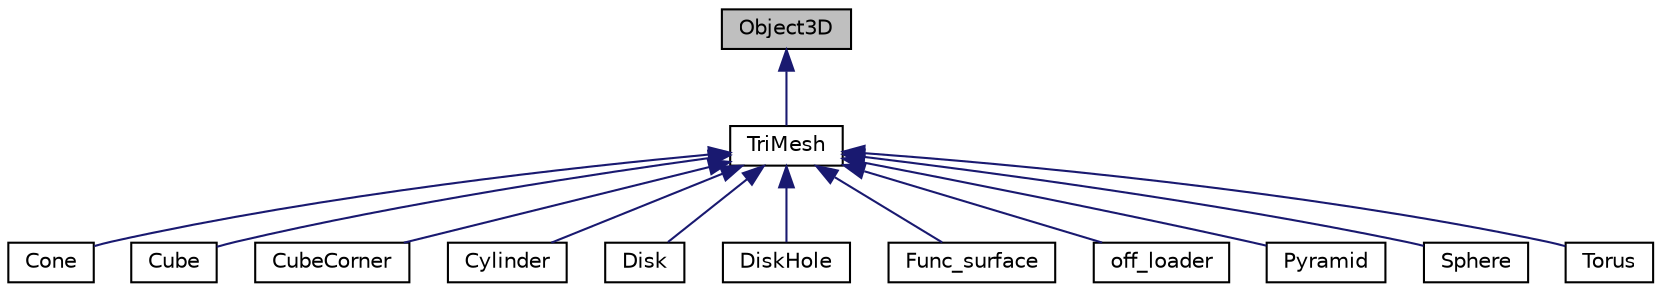 digraph "Object3D"
{
  edge [fontname="Helvetica",fontsize="10",labelfontname="Helvetica",labelfontsize="10"];
  node [fontname="Helvetica",fontsize="10",shape=record];
  Node1 [label="Object3D",height=0.2,width=0.4,color="black", fillcolor="grey75", style="filled", fontcolor="black"];
  Node1 -> Node2 [dir="back",color="midnightblue",fontsize="10",style="solid",fontname="Helvetica"];
  Node2 [label="TriMesh",height=0.2,width=0.4,color="black", fillcolor="white", style="filled",URL="$classTriMesh.html"];
  Node2 -> Node3 [dir="back",color="midnightblue",fontsize="10",style="solid",fontname="Helvetica"];
  Node3 [label="Cone",height=0.2,width=0.4,color="black", fillcolor="white", style="filled",URL="$classCone.html"];
  Node2 -> Node4 [dir="back",color="midnightblue",fontsize="10",style="solid",fontname="Helvetica"];
  Node4 [label="Cube",height=0.2,width=0.4,color="black", fillcolor="white", style="filled",URL="$classCube.html"];
  Node2 -> Node5 [dir="back",color="midnightblue",fontsize="10",style="solid",fontname="Helvetica"];
  Node5 [label="CubeCorner",height=0.2,width=0.4,color="black", fillcolor="white", style="filled",URL="$classCubeCorner.html"];
  Node2 -> Node6 [dir="back",color="midnightblue",fontsize="10",style="solid",fontname="Helvetica"];
  Node6 [label="Cylinder",height=0.2,width=0.4,color="black", fillcolor="white", style="filled",URL="$classCylinder.html"];
  Node2 -> Node7 [dir="back",color="midnightblue",fontsize="10",style="solid",fontname="Helvetica"];
  Node7 [label="Disk",height=0.2,width=0.4,color="black", fillcolor="white", style="filled",URL="$classDisk.html"];
  Node2 -> Node8 [dir="back",color="midnightblue",fontsize="10",style="solid",fontname="Helvetica"];
  Node8 [label="DiskHole",height=0.2,width=0.4,color="black", fillcolor="white", style="filled",URL="$classDiskHole.html"];
  Node2 -> Node9 [dir="back",color="midnightblue",fontsize="10",style="solid",fontname="Helvetica"];
  Node9 [label="Func_surface",height=0.2,width=0.4,color="black", fillcolor="white", style="filled",URL="$classFunc__surface.html"];
  Node2 -> Node10 [dir="back",color="midnightblue",fontsize="10",style="solid",fontname="Helvetica"];
  Node10 [label="off_loader",height=0.2,width=0.4,color="black", fillcolor="white", style="filled",URL="$classoff__loader.html"];
  Node2 -> Node11 [dir="back",color="midnightblue",fontsize="10",style="solid",fontname="Helvetica"];
  Node11 [label="Pyramid",height=0.2,width=0.4,color="black", fillcolor="white", style="filled",URL="$classPyramid.html"];
  Node2 -> Node12 [dir="back",color="midnightblue",fontsize="10",style="solid",fontname="Helvetica"];
  Node12 [label="Sphere",height=0.2,width=0.4,color="black", fillcolor="white", style="filled",URL="$classSphere.html"];
  Node2 -> Node13 [dir="back",color="midnightblue",fontsize="10",style="solid",fontname="Helvetica"];
  Node13 [label="Torus",height=0.2,width=0.4,color="black", fillcolor="white", style="filled",URL="$classTorus.html"];
}
